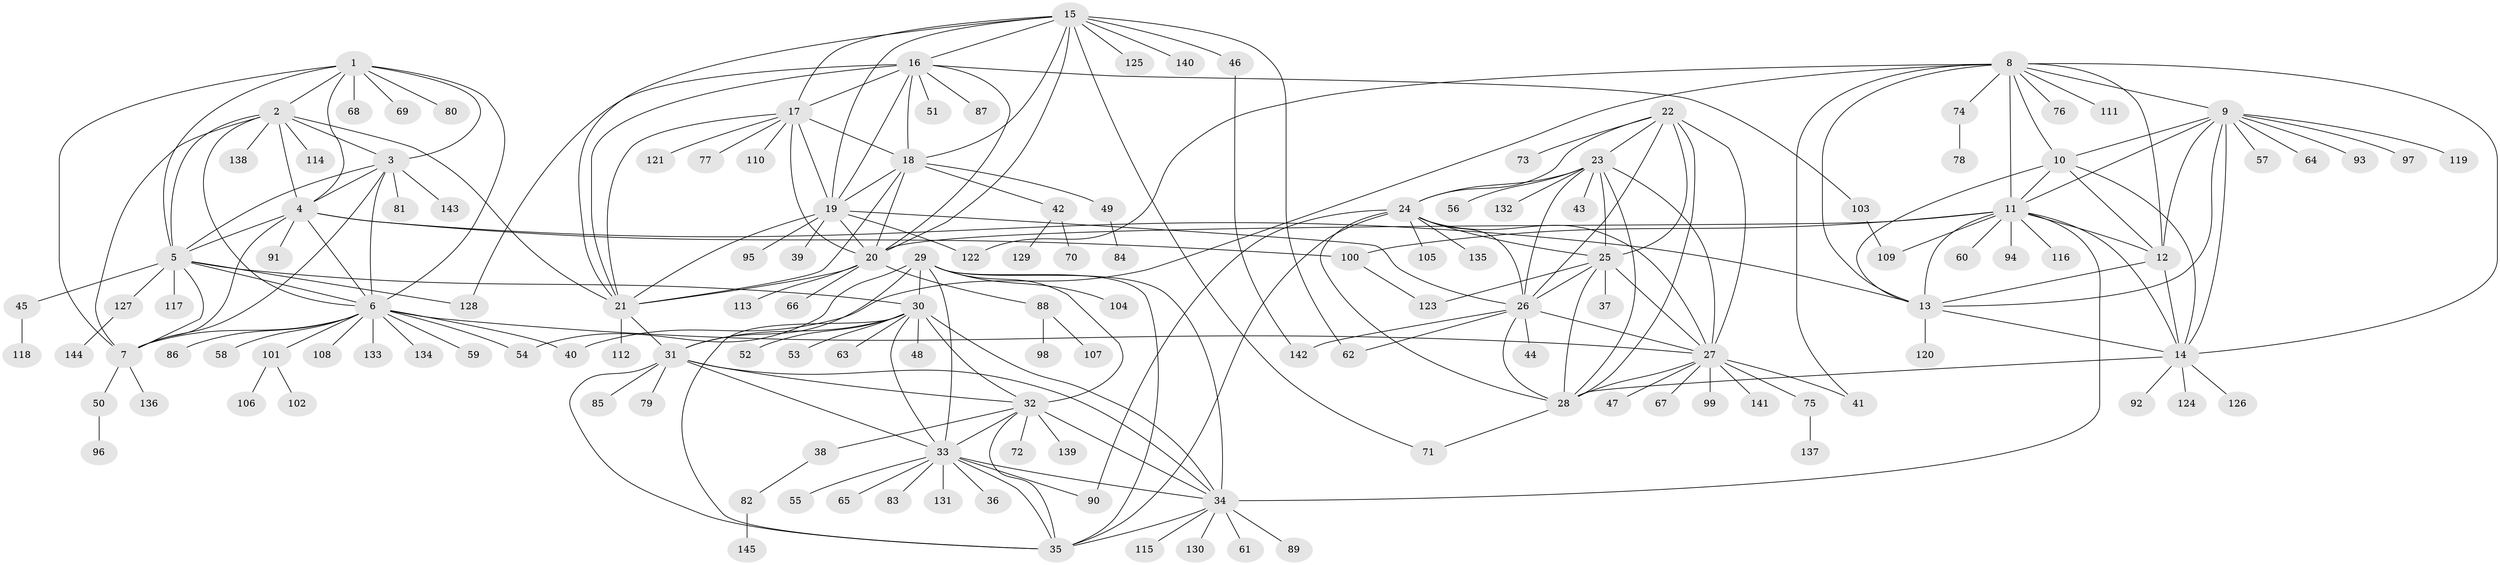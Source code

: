 // Generated by graph-tools (version 1.1) at 2025/15/03/09/25 04:15:57]
// undirected, 145 vertices, 237 edges
graph export_dot {
graph [start="1"]
  node [color=gray90,style=filled];
  1;
  2;
  3;
  4;
  5;
  6;
  7;
  8;
  9;
  10;
  11;
  12;
  13;
  14;
  15;
  16;
  17;
  18;
  19;
  20;
  21;
  22;
  23;
  24;
  25;
  26;
  27;
  28;
  29;
  30;
  31;
  32;
  33;
  34;
  35;
  36;
  37;
  38;
  39;
  40;
  41;
  42;
  43;
  44;
  45;
  46;
  47;
  48;
  49;
  50;
  51;
  52;
  53;
  54;
  55;
  56;
  57;
  58;
  59;
  60;
  61;
  62;
  63;
  64;
  65;
  66;
  67;
  68;
  69;
  70;
  71;
  72;
  73;
  74;
  75;
  76;
  77;
  78;
  79;
  80;
  81;
  82;
  83;
  84;
  85;
  86;
  87;
  88;
  89;
  90;
  91;
  92;
  93;
  94;
  95;
  96;
  97;
  98;
  99;
  100;
  101;
  102;
  103;
  104;
  105;
  106;
  107;
  108;
  109;
  110;
  111;
  112;
  113;
  114;
  115;
  116;
  117;
  118;
  119;
  120;
  121;
  122;
  123;
  124;
  125;
  126;
  127;
  128;
  129;
  130;
  131;
  132;
  133;
  134;
  135;
  136;
  137;
  138;
  139;
  140;
  141;
  142;
  143;
  144;
  145;
  1 -- 2;
  1 -- 3;
  1 -- 4;
  1 -- 5;
  1 -- 6;
  1 -- 7;
  1 -- 68;
  1 -- 69;
  1 -- 80;
  2 -- 3;
  2 -- 4;
  2 -- 5;
  2 -- 6;
  2 -- 7;
  2 -- 21;
  2 -- 114;
  2 -- 138;
  3 -- 4;
  3 -- 5;
  3 -- 6;
  3 -- 7;
  3 -- 81;
  3 -- 143;
  4 -- 5;
  4 -- 6;
  4 -- 7;
  4 -- 13;
  4 -- 91;
  4 -- 100;
  5 -- 6;
  5 -- 7;
  5 -- 30;
  5 -- 45;
  5 -- 117;
  5 -- 127;
  5 -- 128;
  6 -- 7;
  6 -- 27;
  6 -- 40;
  6 -- 54;
  6 -- 58;
  6 -- 59;
  6 -- 86;
  6 -- 101;
  6 -- 108;
  6 -- 133;
  6 -- 134;
  7 -- 50;
  7 -- 136;
  8 -- 9;
  8 -- 10;
  8 -- 11;
  8 -- 12;
  8 -- 13;
  8 -- 14;
  8 -- 40;
  8 -- 41;
  8 -- 74;
  8 -- 76;
  8 -- 111;
  8 -- 122;
  9 -- 10;
  9 -- 11;
  9 -- 12;
  9 -- 13;
  9 -- 14;
  9 -- 57;
  9 -- 64;
  9 -- 93;
  9 -- 97;
  9 -- 119;
  10 -- 11;
  10 -- 12;
  10 -- 13;
  10 -- 14;
  11 -- 12;
  11 -- 13;
  11 -- 14;
  11 -- 20;
  11 -- 34;
  11 -- 60;
  11 -- 94;
  11 -- 100;
  11 -- 109;
  11 -- 116;
  12 -- 13;
  12 -- 14;
  13 -- 14;
  13 -- 120;
  14 -- 28;
  14 -- 92;
  14 -- 124;
  14 -- 126;
  15 -- 16;
  15 -- 17;
  15 -- 18;
  15 -- 19;
  15 -- 20;
  15 -- 21;
  15 -- 46;
  15 -- 62;
  15 -- 71;
  15 -- 125;
  15 -- 140;
  16 -- 17;
  16 -- 18;
  16 -- 19;
  16 -- 20;
  16 -- 21;
  16 -- 51;
  16 -- 87;
  16 -- 103;
  16 -- 128;
  17 -- 18;
  17 -- 19;
  17 -- 20;
  17 -- 21;
  17 -- 77;
  17 -- 110;
  17 -- 121;
  18 -- 19;
  18 -- 20;
  18 -- 21;
  18 -- 42;
  18 -- 49;
  19 -- 20;
  19 -- 21;
  19 -- 26;
  19 -- 39;
  19 -- 95;
  19 -- 122;
  20 -- 21;
  20 -- 66;
  20 -- 88;
  20 -- 113;
  21 -- 31;
  21 -- 112;
  22 -- 23;
  22 -- 24;
  22 -- 25;
  22 -- 26;
  22 -- 27;
  22 -- 28;
  22 -- 73;
  23 -- 24;
  23 -- 25;
  23 -- 26;
  23 -- 27;
  23 -- 28;
  23 -- 43;
  23 -- 56;
  23 -- 132;
  24 -- 25;
  24 -- 26;
  24 -- 27;
  24 -- 28;
  24 -- 35;
  24 -- 90;
  24 -- 105;
  24 -- 135;
  25 -- 26;
  25 -- 27;
  25 -- 28;
  25 -- 37;
  25 -- 123;
  26 -- 27;
  26 -- 28;
  26 -- 44;
  26 -- 62;
  26 -- 142;
  27 -- 28;
  27 -- 41;
  27 -- 47;
  27 -- 67;
  27 -- 75;
  27 -- 99;
  27 -- 141;
  28 -- 71;
  29 -- 30;
  29 -- 31;
  29 -- 32;
  29 -- 33;
  29 -- 34;
  29 -- 35;
  29 -- 54;
  29 -- 104;
  30 -- 31;
  30 -- 32;
  30 -- 33;
  30 -- 34;
  30 -- 35;
  30 -- 48;
  30 -- 52;
  30 -- 53;
  30 -- 63;
  31 -- 32;
  31 -- 33;
  31 -- 34;
  31 -- 35;
  31 -- 79;
  31 -- 85;
  32 -- 33;
  32 -- 34;
  32 -- 35;
  32 -- 38;
  32 -- 72;
  32 -- 139;
  33 -- 34;
  33 -- 35;
  33 -- 36;
  33 -- 55;
  33 -- 65;
  33 -- 83;
  33 -- 90;
  33 -- 131;
  34 -- 35;
  34 -- 61;
  34 -- 89;
  34 -- 115;
  34 -- 130;
  38 -- 82;
  42 -- 70;
  42 -- 129;
  45 -- 118;
  46 -- 142;
  49 -- 84;
  50 -- 96;
  74 -- 78;
  75 -- 137;
  82 -- 145;
  88 -- 98;
  88 -- 107;
  100 -- 123;
  101 -- 102;
  101 -- 106;
  103 -- 109;
  127 -- 144;
}
